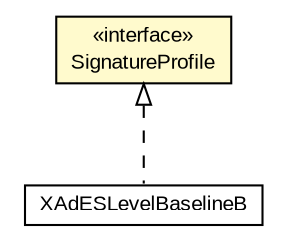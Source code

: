 #!/usr/local/bin/dot
#
# Class diagram 
# Generated by UMLGraph version R5_6-24-gf6e263 (http://www.umlgraph.org/)
#

digraph G {
	edge [fontname="arial",fontsize=10,labelfontname="arial",labelfontsize=10];
	node [fontname="arial",fontsize=10,shape=plaintext];
	nodesep=0.25;
	ranksep=0.5;
	// eu.europa.esig.dss.xades.SignatureProfile
	c640359 [label=<<table title="eu.europa.esig.dss.xades.SignatureProfile" border="0" cellborder="1" cellspacing="0" cellpadding="2" port="p" bgcolor="lemonChiffon" href="./SignatureProfile.html">
		<tr><td><table border="0" cellspacing="0" cellpadding="1">
<tr><td align="center" balign="center"> &#171;interface&#187; </td></tr>
<tr><td align="center" balign="center"> SignatureProfile </td></tr>
		</table></td></tr>
		</table>>, URL="./SignatureProfile.html", fontname="arial", fontcolor="black", fontsize=10.0];
	// eu.europa.esig.dss.xades.signature.XAdESLevelBaselineB
	c640376 [label=<<table title="eu.europa.esig.dss.xades.signature.XAdESLevelBaselineB" border="0" cellborder="1" cellspacing="0" cellpadding="2" port="p" href="./signature/XAdESLevelBaselineB.html">
		<tr><td><table border="0" cellspacing="0" cellpadding="1">
<tr><td align="center" balign="center"> XAdESLevelBaselineB </td></tr>
		</table></td></tr>
		</table>>, URL="./signature/XAdESLevelBaselineB.html", fontname="arial", fontcolor="black", fontsize=10.0];
	//eu.europa.esig.dss.xades.signature.XAdESLevelBaselineB implements eu.europa.esig.dss.xades.SignatureProfile
	c640359:p -> c640376:p [dir=back,arrowtail=empty,style=dashed];
}

